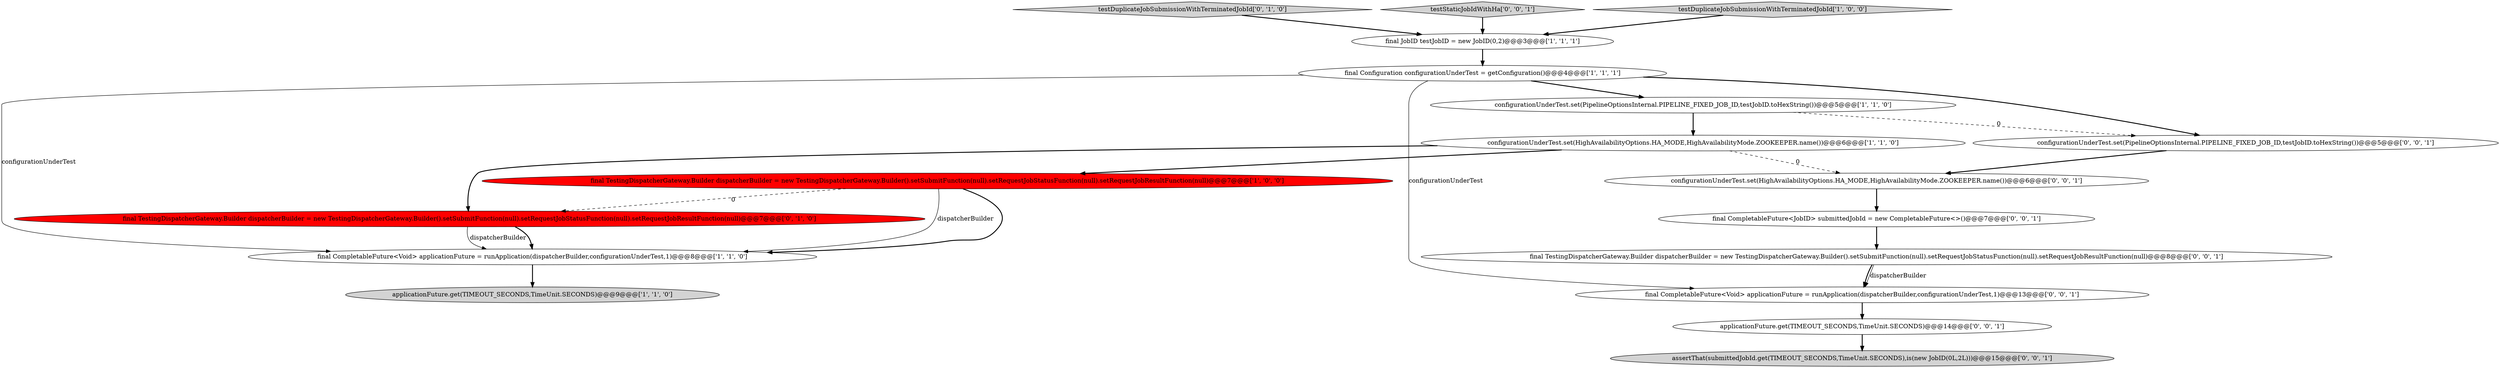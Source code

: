 digraph {
4 [style = filled, label = "final CompletableFuture<Void> applicationFuture = runApplication(dispatcherBuilder,configurationUnderTest,1)@@@8@@@['1', '1', '0']", fillcolor = white, shape = ellipse image = "AAA0AAABBB1BBB"];
8 [style = filled, label = "testDuplicateJobSubmissionWithTerminatedJobId['0', '1', '0']", fillcolor = lightgray, shape = diamond image = "AAA0AAABBB2BBB"];
10 [style = filled, label = "final CompletableFuture<Void> applicationFuture = runApplication(dispatcherBuilder,configurationUnderTest,1)@@@13@@@['0', '0', '1']", fillcolor = white, shape = ellipse image = "AAA0AAABBB3BBB"];
12 [style = filled, label = "configurationUnderTest.set(HighAvailabilityOptions.HA_MODE,HighAvailabilityMode.ZOOKEEPER.name())@@@6@@@['0', '0', '1']", fillcolor = white, shape = ellipse image = "AAA0AAABBB3BBB"];
16 [style = filled, label = "testStaticJobIdWithHa['0', '0', '1']", fillcolor = lightgray, shape = diamond image = "AAA0AAABBB3BBB"];
17 [style = filled, label = "final TestingDispatcherGateway.Builder dispatcherBuilder = new TestingDispatcherGateway.Builder().setSubmitFunction(null).setRequestJobStatusFunction(null).setRequestJobResultFunction(null)@@@8@@@['0', '0', '1']", fillcolor = white, shape = ellipse image = "AAA0AAABBB3BBB"];
14 [style = filled, label = "assertThat(submittedJobId.get(TIMEOUT_SECONDS,TimeUnit.SECONDS),is(new JobID(0L,2L)))@@@15@@@['0', '0', '1']", fillcolor = lightgray, shape = ellipse image = "AAA0AAABBB3BBB"];
6 [style = filled, label = "applicationFuture.get(TIMEOUT_SECONDS,TimeUnit.SECONDS)@@@9@@@['1', '1', '0']", fillcolor = lightgray, shape = ellipse image = "AAA0AAABBB1BBB"];
9 [style = filled, label = "final TestingDispatcherGateway.Builder dispatcherBuilder = new TestingDispatcherGateway.Builder().setSubmitFunction(null).setRequestJobStatusFunction(null).setRequestJobResultFunction(null)@@@7@@@['0', '1', '0']", fillcolor = red, shape = ellipse image = "AAA1AAABBB2BBB"];
11 [style = filled, label = "configurationUnderTest.set(PipelineOptionsInternal.PIPELINE_FIXED_JOB_ID,testJobID.toHexString())@@@5@@@['0', '0', '1']", fillcolor = white, shape = ellipse image = "AAA0AAABBB3BBB"];
3 [style = filled, label = "testDuplicateJobSubmissionWithTerminatedJobId['1', '0', '0']", fillcolor = lightgray, shape = diamond image = "AAA0AAABBB1BBB"];
15 [style = filled, label = "final CompletableFuture<JobID> submittedJobId = new CompletableFuture<>()@@@7@@@['0', '0', '1']", fillcolor = white, shape = ellipse image = "AAA0AAABBB3BBB"];
1 [style = filled, label = "configurationUnderTest.set(PipelineOptionsInternal.PIPELINE_FIXED_JOB_ID,testJobID.toHexString())@@@5@@@['1', '1', '0']", fillcolor = white, shape = ellipse image = "AAA0AAABBB1BBB"];
7 [style = filled, label = "final TestingDispatcherGateway.Builder dispatcherBuilder = new TestingDispatcherGateway.Builder().setSubmitFunction(null).setRequestJobStatusFunction(null).setRequestJobResultFunction(null)@@@7@@@['1', '0', '0']", fillcolor = red, shape = ellipse image = "AAA1AAABBB1BBB"];
2 [style = filled, label = "final Configuration configurationUnderTest = getConfiguration()@@@4@@@['1', '1', '1']", fillcolor = white, shape = ellipse image = "AAA0AAABBB1BBB"];
13 [style = filled, label = "applicationFuture.get(TIMEOUT_SECONDS,TimeUnit.SECONDS)@@@14@@@['0', '0', '1']", fillcolor = white, shape = ellipse image = "AAA0AAABBB3BBB"];
0 [style = filled, label = "final JobID testJobID = new JobID(0,2)@@@3@@@['1', '1', '1']", fillcolor = white, shape = ellipse image = "AAA0AAABBB1BBB"];
5 [style = filled, label = "configurationUnderTest.set(HighAvailabilityOptions.HA_MODE,HighAvailabilityMode.ZOOKEEPER.name())@@@6@@@['1', '1', '0']", fillcolor = white, shape = ellipse image = "AAA0AAABBB1BBB"];
1->5 [style = bold, label=""];
17->10 [style = bold, label=""];
2->4 [style = solid, label="configurationUnderTest"];
16->0 [style = bold, label=""];
5->12 [style = dashed, label="0"];
17->10 [style = solid, label="dispatcherBuilder"];
5->9 [style = bold, label=""];
9->4 [style = solid, label="dispatcherBuilder"];
4->6 [style = bold, label=""];
2->1 [style = bold, label=""];
9->4 [style = bold, label=""];
0->2 [style = bold, label=""];
12->15 [style = bold, label=""];
11->12 [style = bold, label=""];
7->4 [style = bold, label=""];
3->0 [style = bold, label=""];
8->0 [style = bold, label=""];
15->17 [style = bold, label=""];
10->13 [style = bold, label=""];
7->9 [style = dashed, label="0"];
1->11 [style = dashed, label="0"];
2->10 [style = solid, label="configurationUnderTest"];
5->7 [style = bold, label=""];
7->4 [style = solid, label="dispatcherBuilder"];
13->14 [style = bold, label=""];
2->11 [style = bold, label=""];
}
